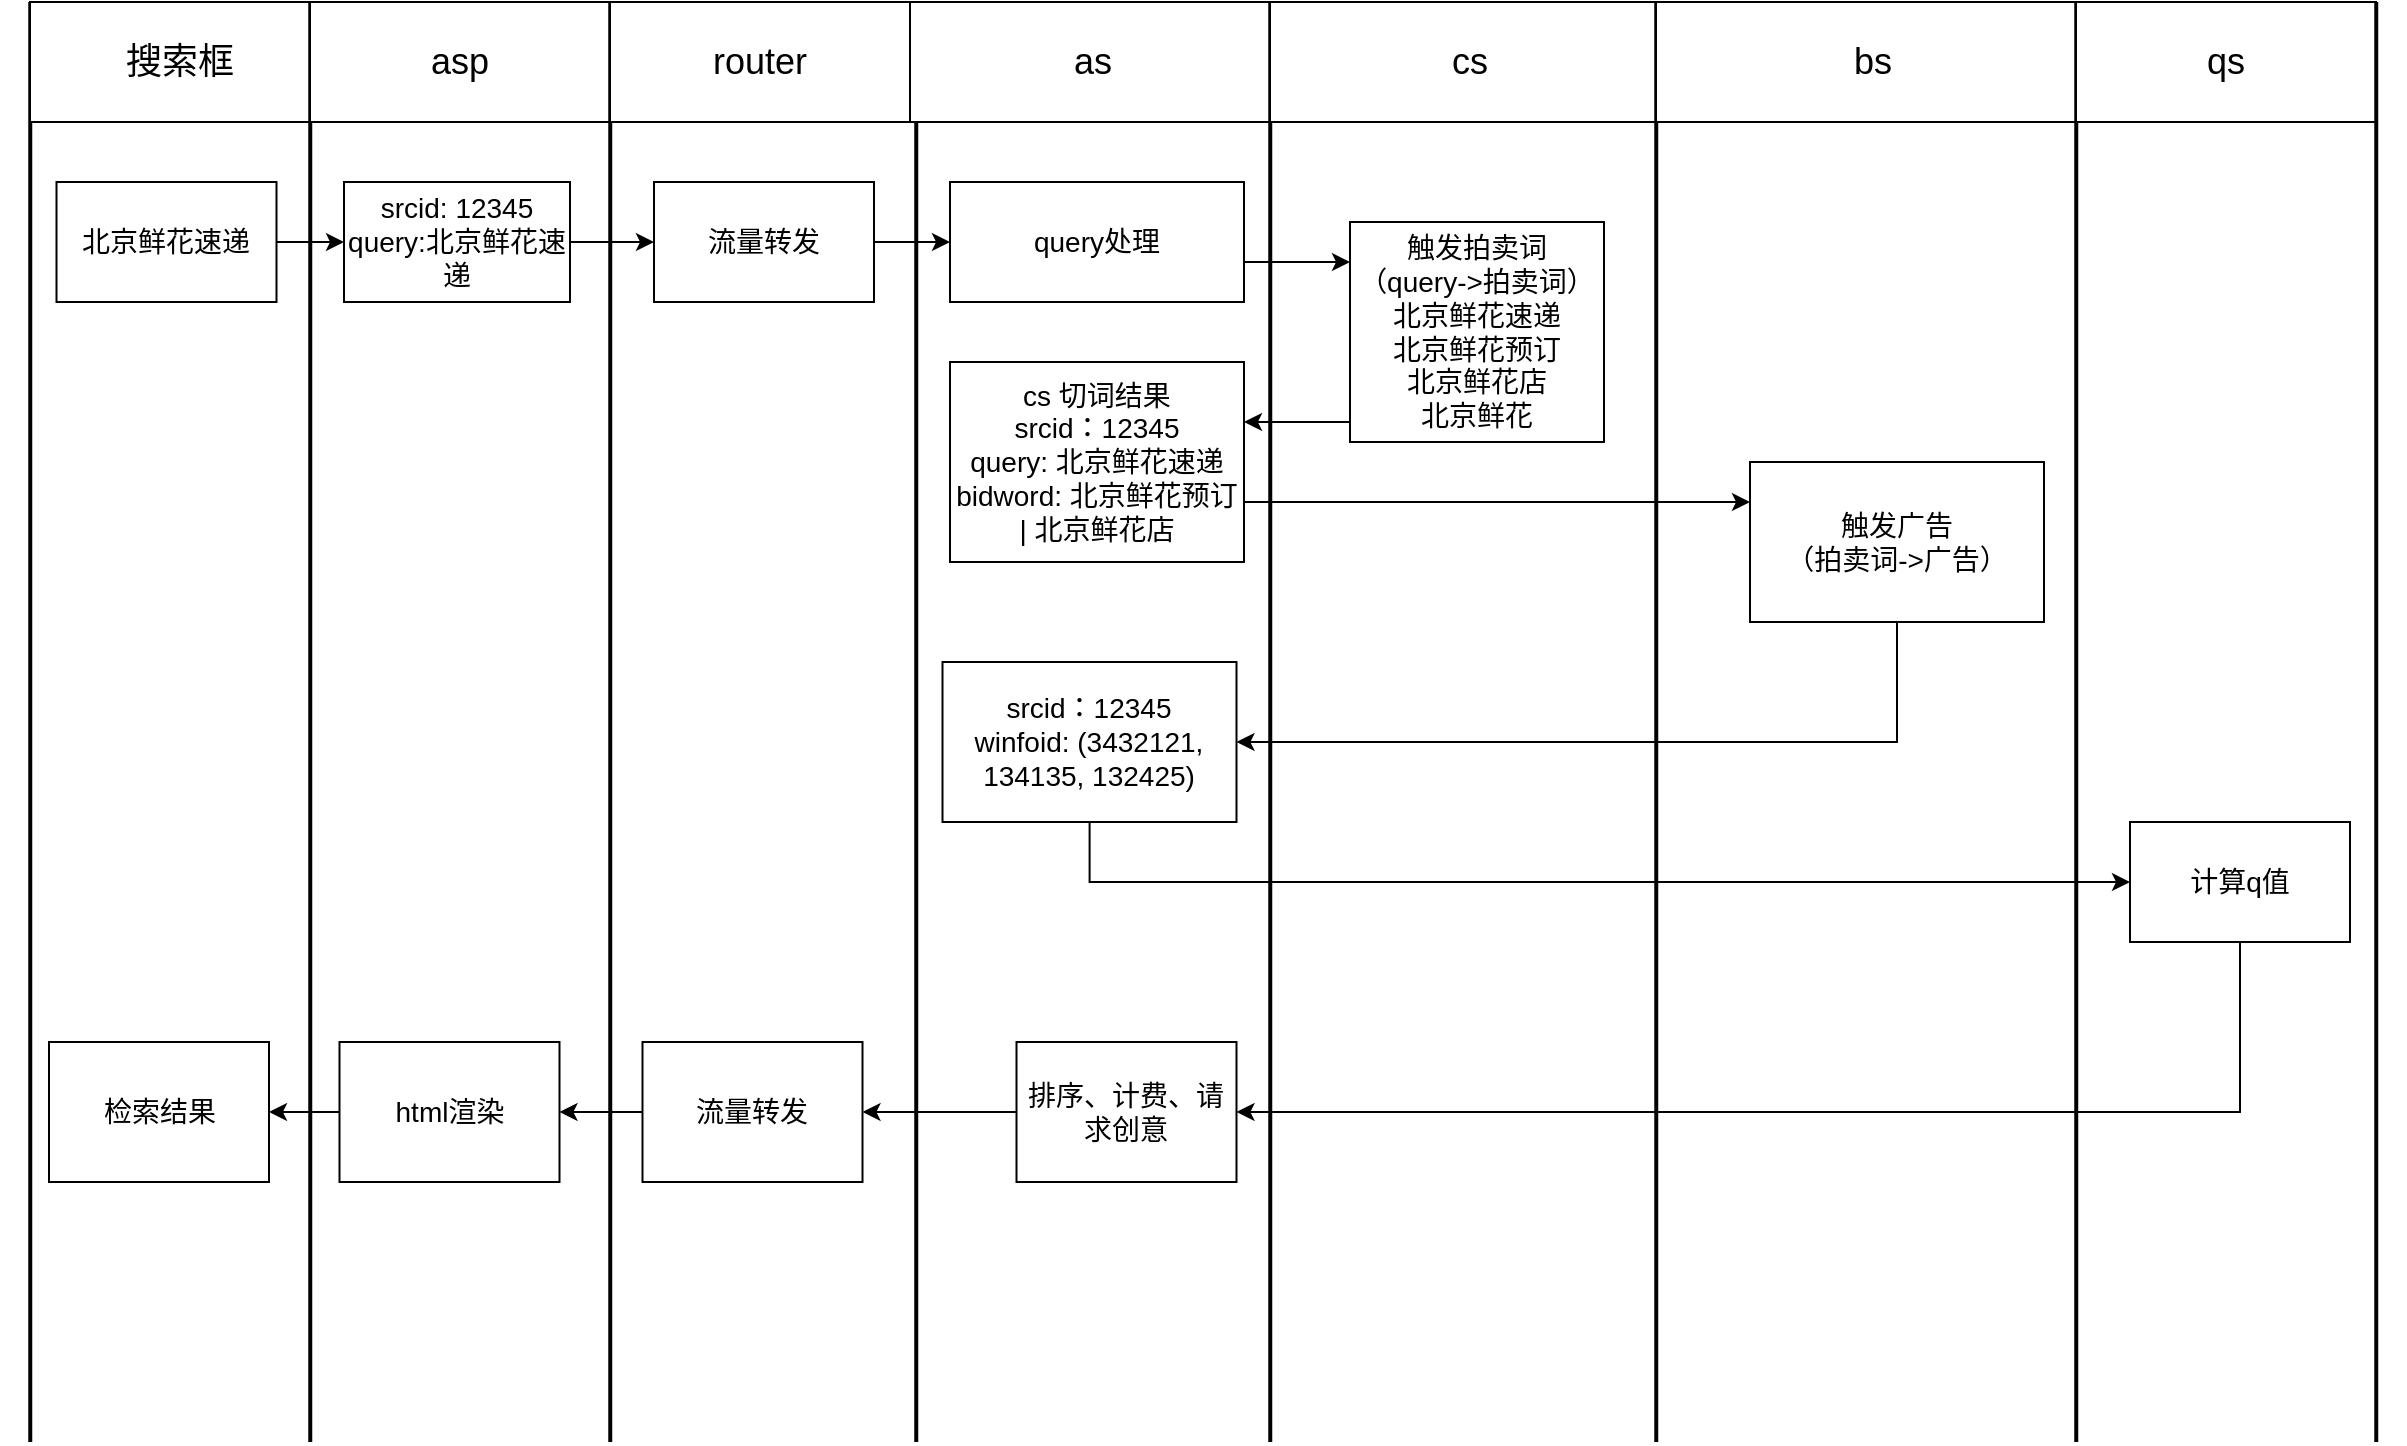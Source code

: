 <mxfile version="15.2.7" type="github">
  <diagram id="kgpKYQtTHZ0yAKxKKP6v" name="Page-1">
    <mxGraphModel dx="1292" dy="2628" grid="1" gridSize="10" guides="1" tooltips="1" connect="1" arrows="1" fold="1" page="1" pageScale="1" pageWidth="850" pageHeight="1100" math="0" shadow="0">
      <root>
        <mxCell id="0" />
        <mxCell id="1" parent="0" />
        <mxCell id="AdVRx3JdaPNb-0GISLhj-2" value="" style="line;strokeWidth=2;direction=south;html=1;" vertex="1" parent="1">
          <mxGeometry x="67" y="320" width="26.25" height="720" as="geometry" />
        </mxCell>
        <mxCell id="AdVRx3JdaPNb-0GISLhj-7" value="&lt;font style=&quot;font-size: 18px&quot;&gt;搜索框&lt;/font&gt;" style="rounded=0;whiteSpace=wrap;html=1;" vertex="1" parent="1">
          <mxGeometry x="80" y="320" width="150" height="60" as="geometry" />
        </mxCell>
        <mxCell id="AdVRx3JdaPNb-0GISLhj-9" value="" style="line;strokeWidth=2;direction=south;html=1;" vertex="1" parent="1">
          <mxGeometry x="207" y="320" width="26.25" height="720" as="geometry" />
        </mxCell>
        <mxCell id="AdVRx3JdaPNb-0GISLhj-10" value="&lt;font style=&quot;font-size: 18px&quot;&gt;asp&lt;/font&gt;" style="rounded=0;whiteSpace=wrap;html=1;" vertex="1" parent="1">
          <mxGeometry x="220" y="320" width="150" height="60" as="geometry" />
        </mxCell>
        <mxCell id="AdVRx3JdaPNb-0GISLhj-11" value="" style="line;strokeWidth=2;direction=south;html=1;" vertex="1" parent="1">
          <mxGeometry x="357" y="320" width="26.25" height="720" as="geometry" />
        </mxCell>
        <mxCell id="AdVRx3JdaPNb-0GISLhj-12" value="&lt;font style=&quot;font-size: 18px&quot;&gt;router&lt;/font&gt;" style="rounded=0;whiteSpace=wrap;html=1;" vertex="1" parent="1">
          <mxGeometry x="370" y="320" width="150" height="60" as="geometry" />
        </mxCell>
        <mxCell id="AdVRx3JdaPNb-0GISLhj-13" value="" style="line;strokeWidth=2;direction=south;html=1;" vertex="1" parent="1">
          <mxGeometry x="510" y="320" width="26.25" height="720" as="geometry" />
        </mxCell>
        <mxCell id="AdVRx3JdaPNb-0GISLhj-14" value="&lt;font style=&quot;font-size: 18px&quot;&gt;as&lt;/font&gt;" style="rounded=0;whiteSpace=wrap;html=1;" vertex="1" parent="1">
          <mxGeometry x="520" y="320" width="183" height="60" as="geometry" />
        </mxCell>
        <mxCell id="AdVRx3JdaPNb-0GISLhj-15" value="" style="line;strokeWidth=2;direction=south;html=1;" vertex="1" parent="1">
          <mxGeometry x="687" y="320" width="26.25" height="720" as="geometry" />
        </mxCell>
        <mxCell id="AdVRx3JdaPNb-0GISLhj-16" value="&lt;font style=&quot;font-size: 18px&quot;&gt;cs&lt;/font&gt;" style="rounded=0;whiteSpace=wrap;html=1;" vertex="1" parent="1">
          <mxGeometry x="700" y="320" width="200" height="60" as="geometry" />
        </mxCell>
        <mxCell id="AdVRx3JdaPNb-0GISLhj-17" value="" style="line;strokeWidth=2;direction=south;html=1;" vertex="1" parent="1">
          <mxGeometry x="880" y="320" width="26.25" height="720" as="geometry" />
        </mxCell>
        <mxCell id="AdVRx3JdaPNb-0GISLhj-18" value="&lt;font style=&quot;font-size: 18px&quot;&gt;bs&lt;/font&gt;" style="rounded=0;whiteSpace=wrap;html=1;" vertex="1" parent="1">
          <mxGeometry x="893" y="320" width="217" height="60" as="geometry" />
        </mxCell>
        <mxCell id="AdVRx3JdaPNb-0GISLhj-19" value="" style="line;strokeWidth=2;direction=south;html=1;" vertex="1" parent="1">
          <mxGeometry x="1090" y="320" width="26.25" height="720" as="geometry" />
        </mxCell>
        <mxCell id="AdVRx3JdaPNb-0GISLhj-20" value="&lt;font style=&quot;font-size: 18px&quot;&gt;qs&lt;/font&gt;" style="rounded=0;whiteSpace=wrap;html=1;" vertex="1" parent="1">
          <mxGeometry x="1103" y="320" width="150" height="60" as="geometry" />
        </mxCell>
        <mxCell id="AdVRx3JdaPNb-0GISLhj-21" value="" style="line;strokeWidth=2;direction=south;html=1;" vertex="1" parent="1">
          <mxGeometry x="1240" y="320" width="26.25" height="720" as="geometry" />
        </mxCell>
        <mxCell id="AdVRx3JdaPNb-0GISLhj-25" value="" style="edgeStyle=orthogonalEdgeStyle;rounded=0;orthogonalLoop=1;jettySize=auto;html=1;" edge="1" parent="1" source="AdVRx3JdaPNb-0GISLhj-23" target="AdVRx3JdaPNb-0GISLhj-24">
          <mxGeometry relative="1" as="geometry" />
        </mxCell>
        <mxCell id="AdVRx3JdaPNb-0GISLhj-23" value="&lt;font style=&quot;font-size: 14px&quot;&gt;北京鲜花速递&lt;/font&gt;" style="rounded=0;whiteSpace=wrap;html=1;" vertex="1" parent="1">
          <mxGeometry x="93.25" y="410" width="110" height="60" as="geometry" />
        </mxCell>
        <mxCell id="AdVRx3JdaPNb-0GISLhj-27" value="" style="edgeStyle=orthogonalEdgeStyle;rounded=0;orthogonalLoop=1;jettySize=auto;html=1;" edge="1" parent="1" source="AdVRx3JdaPNb-0GISLhj-24" target="AdVRx3JdaPNb-0GISLhj-26">
          <mxGeometry relative="1" as="geometry" />
        </mxCell>
        <mxCell id="AdVRx3JdaPNb-0GISLhj-24" value="&lt;span style=&quot;font-size: 14px&quot;&gt;srcid: 12345&lt;br&gt;query:北京鲜花速递&lt;br&gt;&lt;/span&gt;" style="rounded=0;whiteSpace=wrap;html=1;" vertex="1" parent="1">
          <mxGeometry x="237" y="410" width="113" height="60" as="geometry" />
        </mxCell>
        <mxCell id="AdVRx3JdaPNb-0GISLhj-29" value="" style="edgeStyle=orthogonalEdgeStyle;rounded=0;orthogonalLoop=1;jettySize=auto;html=1;" edge="1" parent="1" source="AdVRx3JdaPNb-0GISLhj-26" target="AdVRx3JdaPNb-0GISLhj-28">
          <mxGeometry relative="1" as="geometry" />
        </mxCell>
        <mxCell id="AdVRx3JdaPNb-0GISLhj-26" value="&lt;font style=&quot;font-size: 14px&quot;&gt;流量转发&lt;/font&gt;" style="rounded=0;whiteSpace=wrap;html=1;" vertex="1" parent="1">
          <mxGeometry x="392" y="410" width="110" height="60" as="geometry" />
        </mxCell>
        <mxCell id="AdVRx3JdaPNb-0GISLhj-31" value="" style="edgeStyle=orthogonalEdgeStyle;rounded=0;orthogonalLoop=1;jettySize=auto;html=1;" edge="1" parent="1" source="AdVRx3JdaPNb-0GISLhj-28" target="AdVRx3JdaPNb-0GISLhj-30">
          <mxGeometry relative="1" as="geometry">
            <Array as="points">
              <mxPoint x="700" y="450" />
              <mxPoint x="700" y="450" />
            </Array>
          </mxGeometry>
        </mxCell>
        <mxCell id="AdVRx3JdaPNb-0GISLhj-28" value="&lt;span style=&quot;font-size: 14px&quot;&gt;query处理&lt;/span&gt;" style="rounded=0;whiteSpace=wrap;html=1;" vertex="1" parent="1">
          <mxGeometry x="540" y="410" width="147" height="60" as="geometry" />
        </mxCell>
        <mxCell id="AdVRx3JdaPNb-0GISLhj-36" style="edgeStyle=orthogonalEdgeStyle;rounded=0;orthogonalLoop=1;jettySize=auto;html=1;" edge="1" parent="1" source="AdVRx3JdaPNb-0GISLhj-30" target="AdVRx3JdaPNb-0GISLhj-32">
          <mxGeometry relative="1" as="geometry">
            <Array as="points">
              <mxPoint x="710" y="530" />
              <mxPoint x="710" y="530" />
            </Array>
          </mxGeometry>
        </mxCell>
        <mxCell id="AdVRx3JdaPNb-0GISLhj-30" value="&lt;span style=&quot;font-size: 14px&quot;&gt;触发拍卖词&lt;br&gt;（query-&amp;gt;拍卖词）&lt;br&gt;北京鲜花速递&lt;br&gt;北京鲜花预订&lt;br&gt;北京鲜花店&lt;br&gt;北京鲜花&lt;br&gt;&lt;/span&gt;" style="rounded=0;whiteSpace=wrap;html=1;" vertex="1" parent="1">
          <mxGeometry x="740" y="430" width="127" height="110" as="geometry" />
        </mxCell>
        <mxCell id="AdVRx3JdaPNb-0GISLhj-38" style="edgeStyle=orthogonalEdgeStyle;rounded=0;orthogonalLoop=1;jettySize=auto;html=1;" edge="1" parent="1" source="AdVRx3JdaPNb-0GISLhj-32" target="AdVRx3JdaPNb-0GISLhj-37">
          <mxGeometry relative="1" as="geometry">
            <Array as="points">
              <mxPoint x="830" y="570" />
              <mxPoint x="830" y="570" />
            </Array>
          </mxGeometry>
        </mxCell>
        <mxCell id="AdVRx3JdaPNb-0GISLhj-32" value="&lt;span style=&quot;font-size: 14px&quot;&gt;cs 切词结果&lt;br&gt;srcid：12345&lt;br&gt;query: 北京鲜花速递&lt;br&gt;bidword: 北京鲜花预订 | 北京鲜花店&lt;br&gt;&lt;/span&gt;" style="rounded=0;whiteSpace=wrap;html=1;" vertex="1" parent="1">
          <mxGeometry x="540" y="500" width="147" height="100" as="geometry" />
        </mxCell>
        <mxCell id="AdVRx3JdaPNb-0GISLhj-42" style="edgeStyle=orthogonalEdgeStyle;rounded=0;orthogonalLoop=1;jettySize=auto;html=1;entryX=1;entryY=0.5;entryDx=0;entryDy=0;" edge="1" parent="1" source="AdVRx3JdaPNb-0GISLhj-37" target="AdVRx3JdaPNb-0GISLhj-39">
          <mxGeometry relative="1" as="geometry">
            <Array as="points">
              <mxPoint x="1014" y="690" />
              <mxPoint x="687" y="690" />
            </Array>
          </mxGeometry>
        </mxCell>
        <mxCell id="AdVRx3JdaPNb-0GISLhj-37" value="&lt;span style=&quot;font-size: 14px&quot;&gt;触发广告&lt;br&gt;（拍卖词-&amp;gt;广告）&lt;br&gt;&lt;/span&gt;" style="rounded=0;whiteSpace=wrap;html=1;" vertex="1" parent="1">
          <mxGeometry x="940" y="550" width="147" height="80" as="geometry" />
        </mxCell>
        <mxCell id="AdVRx3JdaPNb-0GISLhj-58" style="edgeStyle=orthogonalEdgeStyle;rounded=0;orthogonalLoop=1;jettySize=auto;html=1;entryX=0;entryY=0.5;entryDx=0;entryDy=0;" edge="1" parent="1" source="AdVRx3JdaPNb-0GISLhj-39" target="AdVRx3JdaPNb-0GISLhj-40">
          <mxGeometry relative="1" as="geometry">
            <Array as="points">
              <mxPoint x="610" y="760" />
            </Array>
          </mxGeometry>
        </mxCell>
        <mxCell id="AdVRx3JdaPNb-0GISLhj-39" value="&lt;span style=&quot;font-size: 14px&quot;&gt;srcid：12345&lt;br&gt;winfoid: (3432121, 134135, 132425)&lt;br&gt;&lt;/span&gt;" style="rounded=0;whiteSpace=wrap;html=1;" vertex="1" parent="1">
          <mxGeometry x="536.25" y="650" width="147" height="80" as="geometry" />
        </mxCell>
        <mxCell id="AdVRx3JdaPNb-0GISLhj-61" style="edgeStyle=orthogonalEdgeStyle;rounded=0;orthogonalLoop=1;jettySize=auto;html=1;entryX=1;entryY=0.5;entryDx=0;entryDy=0;" edge="1" parent="1" source="AdVRx3JdaPNb-0GISLhj-40" target="AdVRx3JdaPNb-0GISLhj-41">
          <mxGeometry relative="1" as="geometry">
            <Array as="points">
              <mxPoint x="1185" y="875" />
            </Array>
          </mxGeometry>
        </mxCell>
        <mxCell id="AdVRx3JdaPNb-0GISLhj-40" value="&lt;span style=&quot;font-size: 14px&quot;&gt;计算q值&lt;br&gt;&lt;/span&gt;" style="rounded=0;whiteSpace=wrap;html=1;" vertex="1" parent="1">
          <mxGeometry x="1130" y="730" width="110" height="60" as="geometry" />
        </mxCell>
        <mxCell id="AdVRx3JdaPNb-0GISLhj-48" value="" style="edgeStyle=orthogonalEdgeStyle;rounded=0;orthogonalLoop=1;jettySize=auto;html=1;" edge="1" parent="1" source="AdVRx3JdaPNb-0GISLhj-41" target="AdVRx3JdaPNb-0GISLhj-45">
          <mxGeometry relative="1" as="geometry" />
        </mxCell>
        <mxCell id="AdVRx3JdaPNb-0GISLhj-41" value="&lt;span style=&quot;font-size: 14px&quot;&gt;排序、计费、请求创意&lt;br&gt;&lt;/span&gt;" style="rounded=0;whiteSpace=wrap;html=1;" vertex="1" parent="1">
          <mxGeometry x="573.25" y="840" width="110" height="70" as="geometry" />
        </mxCell>
        <mxCell id="AdVRx3JdaPNb-0GISLhj-49" value="" style="edgeStyle=orthogonalEdgeStyle;rounded=0;orthogonalLoop=1;jettySize=auto;html=1;" edge="1" parent="1" source="AdVRx3JdaPNb-0GISLhj-45" target="AdVRx3JdaPNb-0GISLhj-46">
          <mxGeometry relative="1" as="geometry" />
        </mxCell>
        <mxCell id="AdVRx3JdaPNb-0GISLhj-45" value="&lt;span style=&quot;font-size: 14px&quot;&gt;流量转发&lt;br&gt;&lt;/span&gt;" style="rounded=0;whiteSpace=wrap;html=1;" vertex="1" parent="1">
          <mxGeometry x="386.25" y="840" width="110" height="70" as="geometry" />
        </mxCell>
        <mxCell id="AdVRx3JdaPNb-0GISLhj-59" value="" style="edgeStyle=orthogonalEdgeStyle;rounded=0;orthogonalLoop=1;jettySize=auto;html=1;" edge="1" parent="1" source="AdVRx3JdaPNb-0GISLhj-46" target="AdVRx3JdaPNb-0GISLhj-47">
          <mxGeometry relative="1" as="geometry" />
        </mxCell>
        <mxCell id="AdVRx3JdaPNb-0GISLhj-46" value="&lt;font style=&quot;font-size: 14px&quot;&gt;html渲染&lt;/font&gt;" style="rounded=0;whiteSpace=wrap;html=1;" vertex="1" parent="1">
          <mxGeometry x="234.75" y="840" width="110" height="70" as="geometry" />
        </mxCell>
        <mxCell id="AdVRx3JdaPNb-0GISLhj-47" value="&lt;font style=&quot;font-size: 14px&quot;&gt;检索结果&lt;/font&gt;" style="rounded=0;whiteSpace=wrap;html=1;" vertex="1" parent="1">
          <mxGeometry x="89.5" y="840" width="110" height="70" as="geometry" />
        </mxCell>
      </root>
    </mxGraphModel>
  </diagram>
</mxfile>
